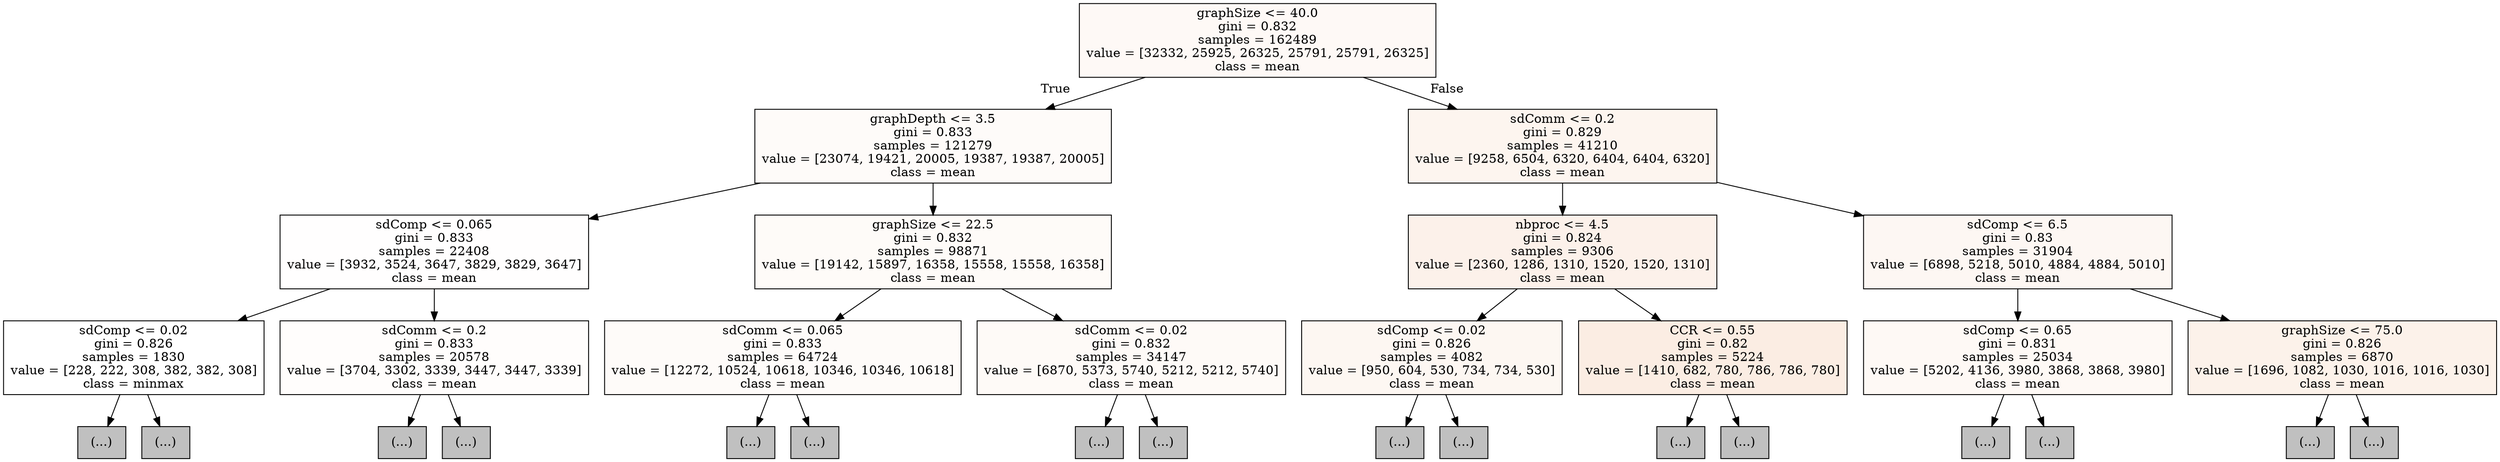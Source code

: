 digraph Tree {
node [shape=box, style="filled", color="black"] ;
0 [label="graphSize <= 40.0\ngini = 0.832\nsamples = 162489\nvalue = [32332, 25925, 26325, 25791, 25791, 26325]\nclass = mean", fillcolor="#fef9f6"] ;
1 [label="graphDepth <= 3.5\ngini = 0.833\nsamples = 121279\nvalue = [23074, 19421, 20005, 19387, 19387, 20005]\nclass = mean", fillcolor="#fefbf9"] ;
0 -> 1 [labeldistance=2.5, labelangle=45, headlabel="True"] ;
2 [label="sdComp <= 0.065\ngini = 0.833\nsamples = 22408\nvalue = [3932, 3524, 3647, 3829, 3829, 3647]\nclass = mean", fillcolor="#fffefe"] ;
1 -> 2 ;
3 [label="sdComp <= 0.02\ngini = 0.826\nsamples = 1830\nvalue = [228, 222, 308, 382, 382, 308]\nclass = minmax", fillcolor="#ffffff"] ;
2 -> 3 ;
4 [label="(...)", fillcolor="#C0C0C0"] ;
3 -> 4 ;
15 [label="(...)", fillcolor="#C0C0C0"] ;
3 -> 15 ;
26 [label="sdComm <= 0.2\ngini = 0.833\nsamples = 20578\nvalue = [3704, 3302, 3339, 3447, 3447, 3339]\nclass = mean", fillcolor="#fffdfc"] ;
2 -> 26 ;
27 [label="(...)", fillcolor="#C0C0C0"] ;
26 -> 27 ;
50 [label="(...)", fillcolor="#C0C0C0"] ;
26 -> 50 ;
109 [label="graphSize <= 22.5\ngini = 0.832\nsamples = 98871\nvalue = [19142, 15897, 16358, 15558, 15558, 16358]\nclass = mean", fillcolor="#fefbf8"] ;
1 -> 109 ;
110 [label="sdComm <= 0.065\ngini = 0.833\nsamples = 64724\nvalue = [12272, 10524, 10618, 10346, 10346, 10618]\nclass = mean", fillcolor="#fefbf9"] ;
109 -> 110 ;
111 [label="(...)", fillcolor="#C0C0C0"] ;
110 -> 111 ;
134 [label="(...)", fillcolor="#C0C0C0"] ;
110 -> 134 ;
217 [label="sdComm <= 0.02\ngini = 0.832\nsamples = 34147\nvalue = [6870, 5373, 5740, 5212, 5212, 5740]\nclass = mean", fillcolor="#fefaf7"] ;
109 -> 217 ;
218 [label="(...)", fillcolor="#C0C0C0"] ;
217 -> 218 ;
241 [label="(...)", fillcolor="#C0C0C0"] ;
217 -> 241 ;
432 [label="sdComm <= 0.2\ngini = 0.829\nsamples = 41210\nvalue = [9258, 6504, 6320, 6404, 6404, 6320]\nclass = mean", fillcolor="#fdf5ef"] ;
0 -> 432 [labeldistance=2.5, labelangle=-45, headlabel="False"] ;
433 [label="nbproc <= 4.5\ngini = 0.824\nsamples = 9306\nvalue = [2360, 1286, 1310, 1520, 1520, 1310]\nclass = mean", fillcolor="#fcf1ea"] ;
432 -> 433 ;
434 [label="sdComp <= 0.02\ngini = 0.826\nsamples = 4082\nvalue = [950, 604, 530, 734, 734, 530]\nclass = mean", fillcolor="#fdf7f2"] ;
433 -> 434 ;
435 [label="(...)", fillcolor="#C0C0C0"] ;
434 -> 435 ;
458 [label="(...)", fillcolor="#C0C0C0"] ;
434 -> 458 ;
529 [label="CCR <= 0.55\ngini = 0.82\nsamples = 5224\nvalue = [1410, 682, 780, 786, 786, 780]\nclass = mean", fillcolor="#fbede3"] ;
433 -> 529 ;
530 [label="(...)", fillcolor="#C0C0C0"] ;
529 -> 530 ;
601 [label="(...)", fillcolor="#C0C0C0"] ;
529 -> 601 ;
624 [label="sdComp <= 6.5\ngini = 0.83\nsamples = 31904\nvalue = [6898, 5218, 5010, 4884, 4884, 5010]\nclass = mean", fillcolor="#fdf7f3"] ;
432 -> 624 ;
625 [label="sdComp <= 0.65\ngini = 0.831\nsamples = 25034\nvalue = [5202, 4136, 3980, 3868, 3868, 3980]\nclass = mean", fillcolor="#fef9f5"] ;
624 -> 625 ;
626 [label="(...)", fillcolor="#C0C0C0"] ;
625 -> 626 ;
689 [label="(...)", fillcolor="#C0C0C0"] ;
625 -> 689 ;
816 [label="graphSize <= 75.0\ngini = 0.826\nsamples = 6870\nvalue = [1696, 1082, 1030, 1016, 1016, 1030]\nclass = mean", fillcolor="#fcf2ea"] ;
624 -> 816 ;
817 [label="(...)", fillcolor="#C0C0C0"] ;
816 -> 817 ;
840 [label="(...)", fillcolor="#C0C0C0"] ;
816 -> 840 ;
}